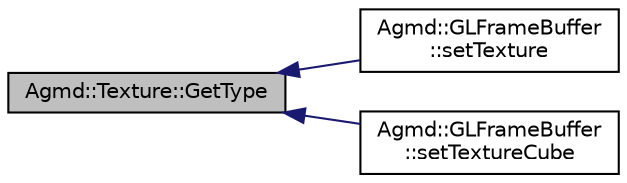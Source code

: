 digraph "Agmd::Texture::GetType"
{
  edge [fontname="Helvetica",fontsize="10",labelfontname="Helvetica",labelfontsize="10"];
  node [fontname="Helvetica",fontsize="10",shape=record];
  rankdir="LR";
  Node1 [label="Agmd::Texture::GetType",height=0.2,width=0.4,color="black", fillcolor="grey75", style="filled" fontcolor="black"];
  Node1 -> Node2 [dir="back",color="midnightblue",fontsize="10",style="solid",fontname="Helvetica"];
  Node2 [label="Agmd::GLFrameBuffer\l::setTexture",height=0.2,width=0.4,color="black", fillcolor="white", style="filled",URL="$class_agmd_1_1_g_l_frame_buffer.html#a9afe22b9d20fb6e99c65843e1eae4ddb"];
  Node1 -> Node3 [dir="back",color="midnightblue",fontsize="10",style="solid",fontname="Helvetica"];
  Node3 [label="Agmd::GLFrameBuffer\l::setTextureCube",height=0.2,width=0.4,color="black", fillcolor="white", style="filled",URL="$class_agmd_1_1_g_l_frame_buffer.html#aa10dcae742da15b7b198ae8046fcf05d"];
}
